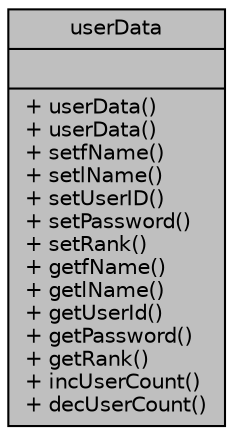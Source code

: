 digraph "userData"
{
 // LATEX_PDF_SIZE
  bgcolor="transparent";
  edge [fontname="Helvetica",fontsize="10",labelfontname="Helvetica",labelfontsize="10"];
  node [fontname="Helvetica",fontsize="10",shape=record];
  Node1 [label="{userData\n||+ userData()\l+ userData()\l+ setfName()\l+ setlName()\l+ setUserID()\l+ setPassword()\l+ setRank()\l+ getfName()\l+ getlName()\l+ getUserId()\l+ getPassword()\l+ getRank()\l+ incUserCount()\l+ decUserCount()\l}",height=0.2,width=0.4,color="black", fillcolor="grey75", style="filled", fontcolor="black",tooltip="Class userData is the base class for all the user's information. It will contain all the common infor..."];
}
